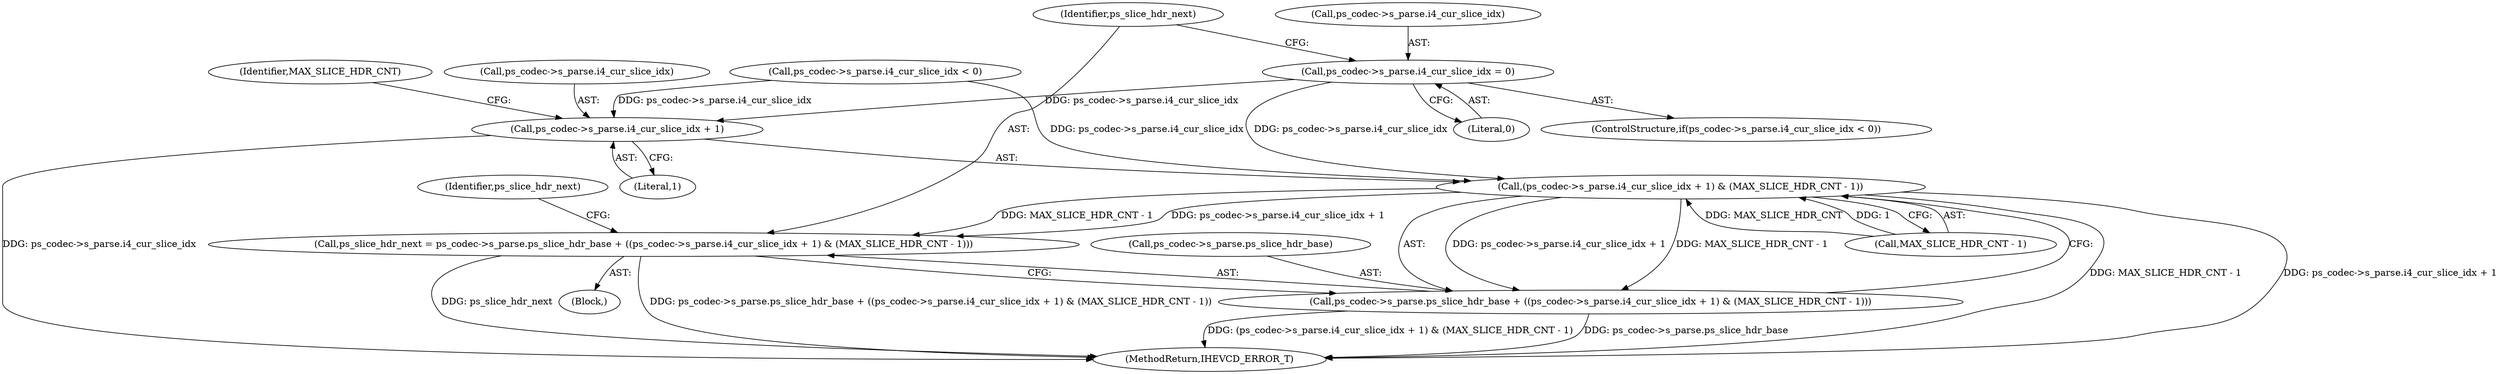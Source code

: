 digraph "0_Android_7c9be319a279654e55a6d757265f88c61a16a4d5@pointer" {
"1000323" [label="(Call,ps_codec->s_parse.i4_cur_slice_idx = 0)"];
"1000338" [label="(Call,(ps_codec->s_parse.i4_cur_slice_idx + 1) & (MAX_SLICE_HDR_CNT - 1))"];
"1000330" [label="(Call,ps_slice_hdr_next = ps_codec->s_parse.ps_slice_hdr_base + ((ps_codec->s_parse.i4_cur_slice_idx + 1) & (MAX_SLICE_HDR_CNT - 1)))"];
"1000332" [label="(Call,ps_codec->s_parse.ps_slice_hdr_base + ((ps_codec->s_parse.i4_cur_slice_idx + 1) & (MAX_SLICE_HDR_CNT - 1)))"];
"1000339" [label="(Call,ps_codec->s_parse.i4_cur_slice_idx + 1)"];
"1002685" [label="(MethodReturn,IHEVCD_ERROR_T)"];
"1000351" [label="(Identifier,ps_slice_hdr_next)"];
"1000329" [label="(Literal,0)"];
"1000302" [label="(Block,)"];
"1000331" [label="(Identifier,ps_slice_hdr_next)"];
"1000330" [label="(Call,ps_slice_hdr_next = ps_codec->s_parse.ps_slice_hdr_base + ((ps_codec->s_parse.i4_cur_slice_idx + 1) & (MAX_SLICE_HDR_CNT - 1)))"];
"1000345" [label="(Literal,1)"];
"1000332" [label="(Call,ps_codec->s_parse.ps_slice_hdr_base + ((ps_codec->s_parse.i4_cur_slice_idx + 1) & (MAX_SLICE_HDR_CNT - 1)))"];
"1000346" [label="(Call,MAX_SLICE_HDR_CNT - 1)"];
"1000323" [label="(Call,ps_codec->s_parse.i4_cur_slice_idx = 0)"];
"1000347" [label="(Identifier,MAX_SLICE_HDR_CNT)"];
"1000315" [label="(ControlStructure,if(ps_codec->s_parse.i4_cur_slice_idx < 0))"];
"1000324" [label="(Call,ps_codec->s_parse.i4_cur_slice_idx)"];
"1000339" [label="(Call,ps_codec->s_parse.i4_cur_slice_idx + 1)"];
"1000333" [label="(Call,ps_codec->s_parse.ps_slice_hdr_base)"];
"1000340" [label="(Call,ps_codec->s_parse.i4_cur_slice_idx)"];
"1000316" [label="(Call,ps_codec->s_parse.i4_cur_slice_idx < 0)"];
"1000338" [label="(Call,(ps_codec->s_parse.i4_cur_slice_idx + 1) & (MAX_SLICE_HDR_CNT - 1))"];
"1000323" -> "1000315"  [label="AST: "];
"1000323" -> "1000329"  [label="CFG: "];
"1000324" -> "1000323"  [label="AST: "];
"1000329" -> "1000323"  [label="AST: "];
"1000331" -> "1000323"  [label="CFG: "];
"1000323" -> "1000338"  [label="DDG: ps_codec->s_parse.i4_cur_slice_idx"];
"1000323" -> "1000339"  [label="DDG: ps_codec->s_parse.i4_cur_slice_idx"];
"1000338" -> "1000332"  [label="AST: "];
"1000338" -> "1000346"  [label="CFG: "];
"1000339" -> "1000338"  [label="AST: "];
"1000346" -> "1000338"  [label="AST: "];
"1000332" -> "1000338"  [label="CFG: "];
"1000338" -> "1002685"  [label="DDG: ps_codec->s_parse.i4_cur_slice_idx + 1"];
"1000338" -> "1002685"  [label="DDG: MAX_SLICE_HDR_CNT - 1"];
"1000338" -> "1000330"  [label="DDG: ps_codec->s_parse.i4_cur_slice_idx + 1"];
"1000338" -> "1000330"  [label="DDG: MAX_SLICE_HDR_CNT - 1"];
"1000338" -> "1000332"  [label="DDG: ps_codec->s_parse.i4_cur_slice_idx + 1"];
"1000338" -> "1000332"  [label="DDG: MAX_SLICE_HDR_CNT - 1"];
"1000316" -> "1000338"  [label="DDG: ps_codec->s_parse.i4_cur_slice_idx"];
"1000346" -> "1000338"  [label="DDG: MAX_SLICE_HDR_CNT"];
"1000346" -> "1000338"  [label="DDG: 1"];
"1000330" -> "1000302"  [label="AST: "];
"1000330" -> "1000332"  [label="CFG: "];
"1000331" -> "1000330"  [label="AST: "];
"1000332" -> "1000330"  [label="AST: "];
"1000351" -> "1000330"  [label="CFG: "];
"1000330" -> "1002685"  [label="DDG: ps_slice_hdr_next"];
"1000330" -> "1002685"  [label="DDG: ps_codec->s_parse.ps_slice_hdr_base + ((ps_codec->s_parse.i4_cur_slice_idx + 1) & (MAX_SLICE_HDR_CNT - 1))"];
"1000333" -> "1000332"  [label="AST: "];
"1000332" -> "1002685"  [label="DDG: ps_codec->s_parse.ps_slice_hdr_base"];
"1000332" -> "1002685"  [label="DDG: (ps_codec->s_parse.i4_cur_slice_idx + 1) & (MAX_SLICE_HDR_CNT - 1)"];
"1000339" -> "1000345"  [label="CFG: "];
"1000340" -> "1000339"  [label="AST: "];
"1000345" -> "1000339"  [label="AST: "];
"1000347" -> "1000339"  [label="CFG: "];
"1000339" -> "1002685"  [label="DDG: ps_codec->s_parse.i4_cur_slice_idx"];
"1000316" -> "1000339"  [label="DDG: ps_codec->s_parse.i4_cur_slice_idx"];
}
